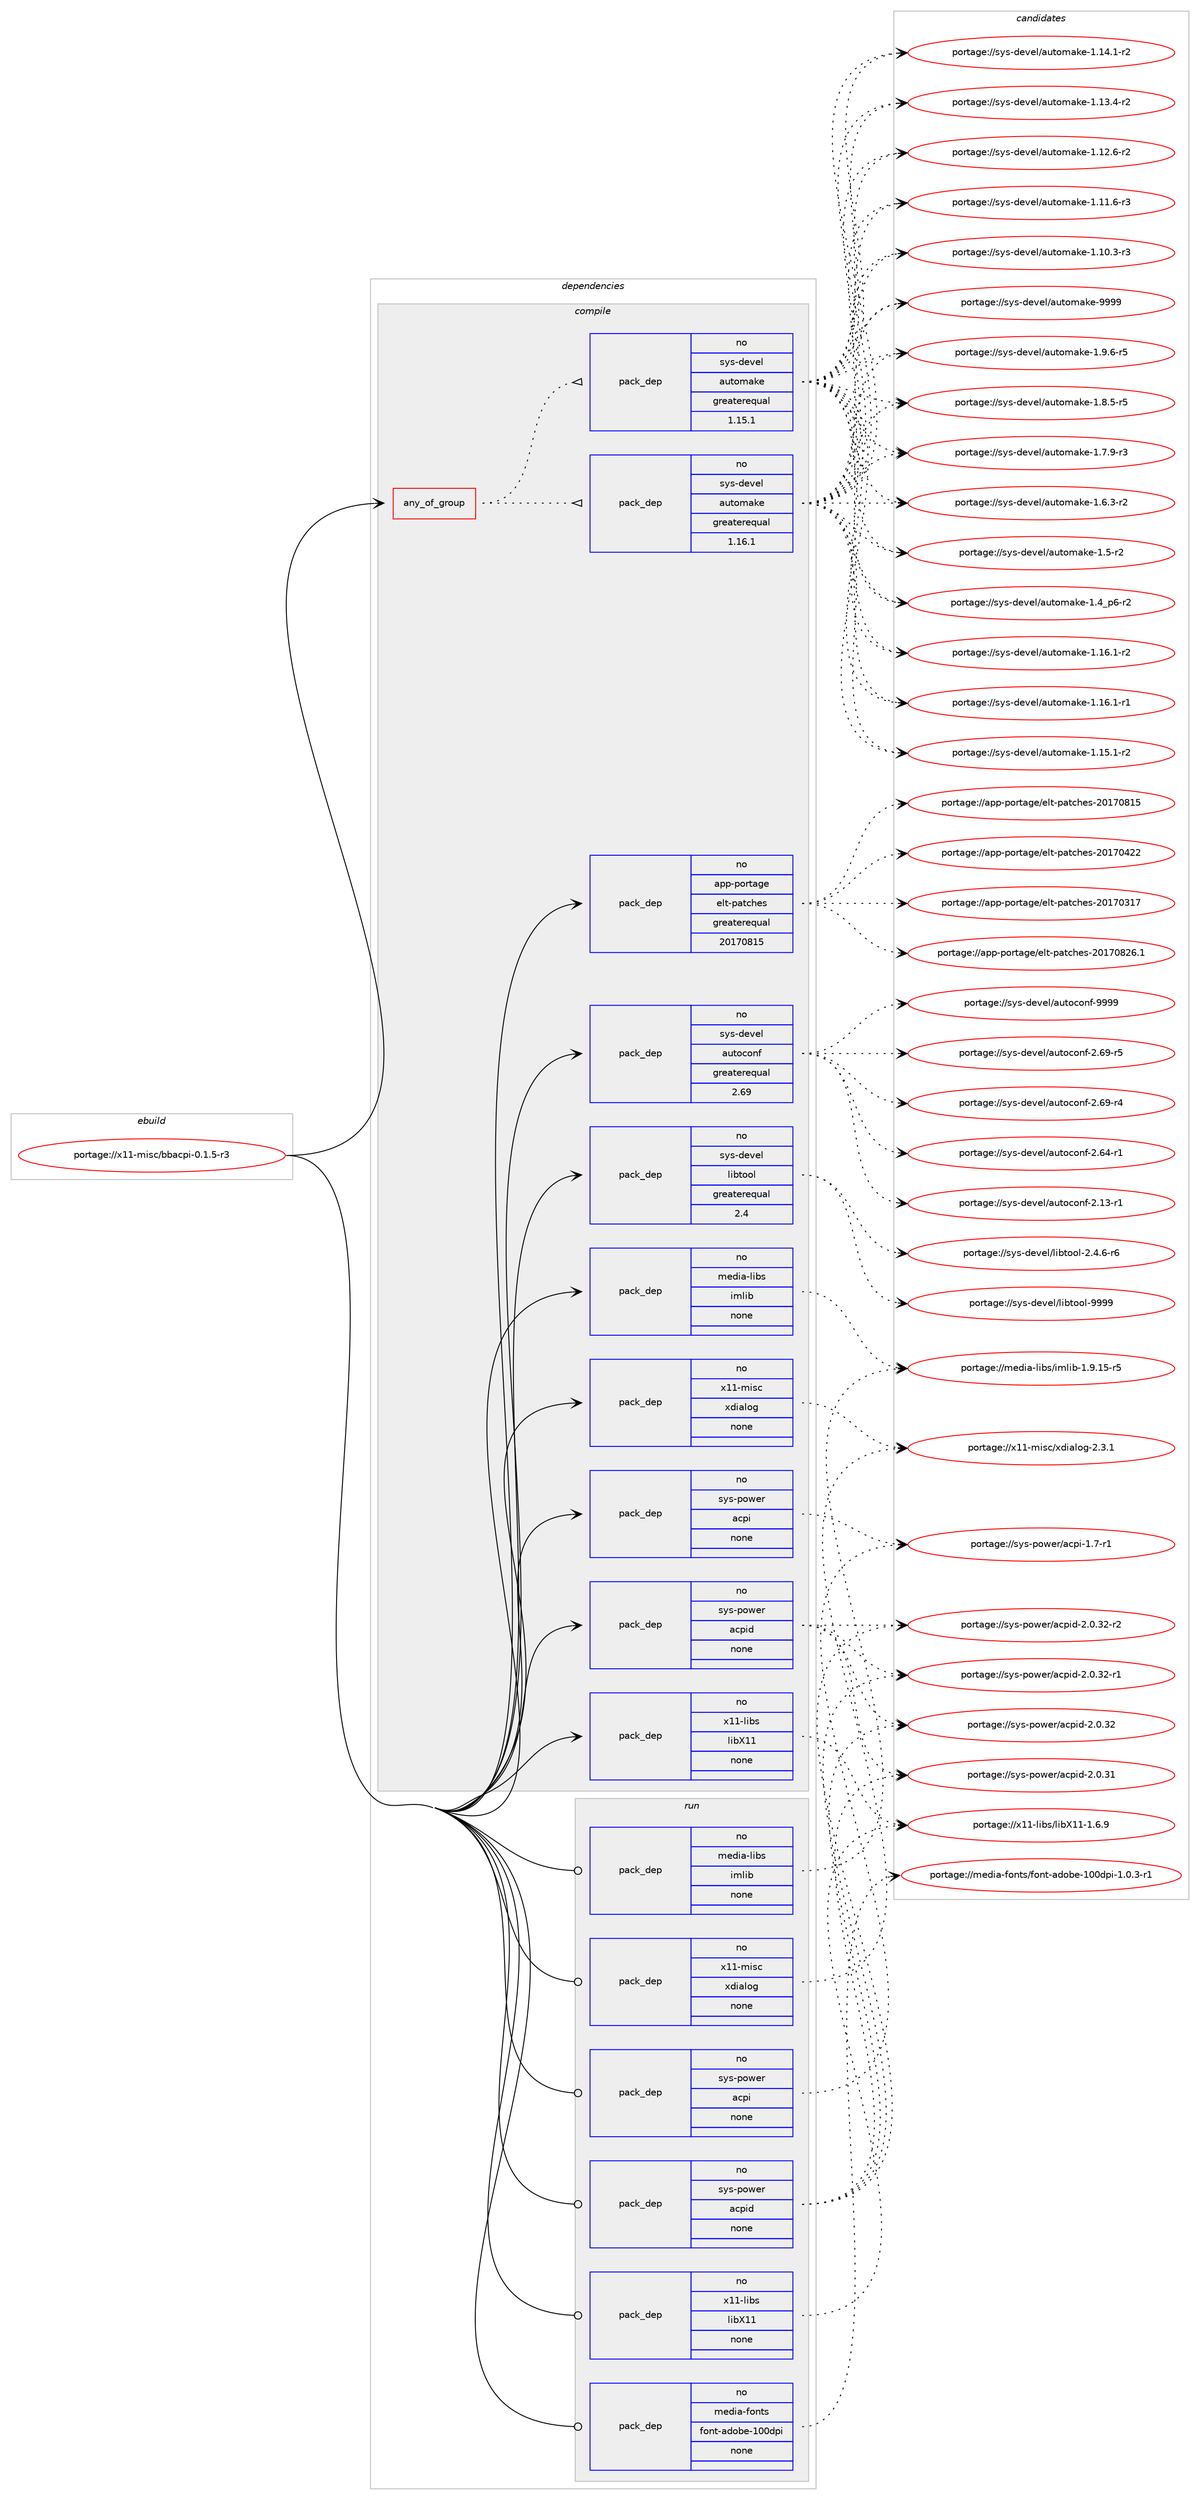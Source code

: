 digraph prolog {

# *************
# Graph options
# *************

newrank=true;
concentrate=true;
compound=true;
graph [rankdir=LR,fontname=Helvetica,fontsize=10,ranksep=1.5];#, ranksep=2.5, nodesep=0.2];
edge  [arrowhead=vee];
node  [fontname=Helvetica,fontsize=10];

# **********
# The ebuild
# **********

subgraph cluster_leftcol {
color=gray;
rank=same;
label=<<i>ebuild</i>>;
id [label="portage://x11-misc/bbacpi-0.1.5-r3", color=red, width=4, href="../x11-misc/bbacpi-0.1.5-r3.svg"];
}

# ****************
# The dependencies
# ****************

subgraph cluster_midcol {
color=gray;
label=<<i>dependencies</i>>;
subgraph cluster_compile {
fillcolor="#eeeeee";
style=filled;
label=<<i>compile</i>>;
subgraph any185 {
dependency11898 [label=<<TABLE BORDER="0" CELLBORDER="1" CELLSPACING="0" CELLPADDING="4"><TR><TD CELLPADDING="10">any_of_group</TD></TR></TABLE>>, shape=none, color=red];subgraph pack10179 {
dependency11899 [label=<<TABLE BORDER="0" CELLBORDER="1" CELLSPACING="0" CELLPADDING="4" WIDTH="220"><TR><TD ROWSPAN="6" CELLPADDING="30">pack_dep</TD></TR><TR><TD WIDTH="110">no</TD></TR><TR><TD>sys-devel</TD></TR><TR><TD>automake</TD></TR><TR><TD>greaterequal</TD></TR><TR><TD>1.16.1</TD></TR></TABLE>>, shape=none, color=blue];
}
dependency11898:e -> dependency11899:w [weight=20,style="dotted",arrowhead="oinv"];
subgraph pack10180 {
dependency11900 [label=<<TABLE BORDER="0" CELLBORDER="1" CELLSPACING="0" CELLPADDING="4" WIDTH="220"><TR><TD ROWSPAN="6" CELLPADDING="30">pack_dep</TD></TR><TR><TD WIDTH="110">no</TD></TR><TR><TD>sys-devel</TD></TR><TR><TD>automake</TD></TR><TR><TD>greaterequal</TD></TR><TR><TD>1.15.1</TD></TR></TABLE>>, shape=none, color=blue];
}
dependency11898:e -> dependency11900:w [weight=20,style="dotted",arrowhead="oinv"];
}
id:e -> dependency11898:w [weight=20,style="solid",arrowhead="vee"];
subgraph pack10181 {
dependency11901 [label=<<TABLE BORDER="0" CELLBORDER="1" CELLSPACING="0" CELLPADDING="4" WIDTH="220"><TR><TD ROWSPAN="6" CELLPADDING="30">pack_dep</TD></TR><TR><TD WIDTH="110">no</TD></TR><TR><TD>app-portage</TD></TR><TR><TD>elt-patches</TD></TR><TR><TD>greaterequal</TD></TR><TR><TD>20170815</TD></TR></TABLE>>, shape=none, color=blue];
}
id:e -> dependency11901:w [weight=20,style="solid",arrowhead="vee"];
subgraph pack10182 {
dependency11902 [label=<<TABLE BORDER="0" CELLBORDER="1" CELLSPACING="0" CELLPADDING="4" WIDTH="220"><TR><TD ROWSPAN="6" CELLPADDING="30">pack_dep</TD></TR><TR><TD WIDTH="110">no</TD></TR><TR><TD>media-libs</TD></TR><TR><TD>imlib</TD></TR><TR><TD>none</TD></TR><TR><TD></TD></TR></TABLE>>, shape=none, color=blue];
}
id:e -> dependency11902:w [weight=20,style="solid",arrowhead="vee"];
subgraph pack10183 {
dependency11903 [label=<<TABLE BORDER="0" CELLBORDER="1" CELLSPACING="0" CELLPADDING="4" WIDTH="220"><TR><TD ROWSPAN="6" CELLPADDING="30">pack_dep</TD></TR><TR><TD WIDTH="110">no</TD></TR><TR><TD>sys-devel</TD></TR><TR><TD>autoconf</TD></TR><TR><TD>greaterequal</TD></TR><TR><TD>2.69</TD></TR></TABLE>>, shape=none, color=blue];
}
id:e -> dependency11903:w [weight=20,style="solid",arrowhead="vee"];
subgraph pack10184 {
dependency11904 [label=<<TABLE BORDER="0" CELLBORDER="1" CELLSPACING="0" CELLPADDING="4" WIDTH="220"><TR><TD ROWSPAN="6" CELLPADDING="30">pack_dep</TD></TR><TR><TD WIDTH="110">no</TD></TR><TR><TD>sys-devel</TD></TR><TR><TD>libtool</TD></TR><TR><TD>greaterequal</TD></TR><TR><TD>2.4</TD></TR></TABLE>>, shape=none, color=blue];
}
id:e -> dependency11904:w [weight=20,style="solid",arrowhead="vee"];
subgraph pack10185 {
dependency11905 [label=<<TABLE BORDER="0" CELLBORDER="1" CELLSPACING="0" CELLPADDING="4" WIDTH="220"><TR><TD ROWSPAN="6" CELLPADDING="30">pack_dep</TD></TR><TR><TD WIDTH="110">no</TD></TR><TR><TD>sys-power</TD></TR><TR><TD>acpi</TD></TR><TR><TD>none</TD></TR><TR><TD></TD></TR></TABLE>>, shape=none, color=blue];
}
id:e -> dependency11905:w [weight=20,style="solid",arrowhead="vee"];
subgraph pack10186 {
dependency11906 [label=<<TABLE BORDER="0" CELLBORDER="1" CELLSPACING="0" CELLPADDING="4" WIDTH="220"><TR><TD ROWSPAN="6" CELLPADDING="30">pack_dep</TD></TR><TR><TD WIDTH="110">no</TD></TR><TR><TD>sys-power</TD></TR><TR><TD>acpid</TD></TR><TR><TD>none</TD></TR><TR><TD></TD></TR></TABLE>>, shape=none, color=blue];
}
id:e -> dependency11906:w [weight=20,style="solid",arrowhead="vee"];
subgraph pack10187 {
dependency11907 [label=<<TABLE BORDER="0" CELLBORDER="1" CELLSPACING="0" CELLPADDING="4" WIDTH="220"><TR><TD ROWSPAN="6" CELLPADDING="30">pack_dep</TD></TR><TR><TD WIDTH="110">no</TD></TR><TR><TD>x11-libs</TD></TR><TR><TD>libX11</TD></TR><TR><TD>none</TD></TR><TR><TD></TD></TR></TABLE>>, shape=none, color=blue];
}
id:e -> dependency11907:w [weight=20,style="solid",arrowhead="vee"];
subgraph pack10188 {
dependency11908 [label=<<TABLE BORDER="0" CELLBORDER="1" CELLSPACING="0" CELLPADDING="4" WIDTH="220"><TR><TD ROWSPAN="6" CELLPADDING="30">pack_dep</TD></TR><TR><TD WIDTH="110">no</TD></TR><TR><TD>x11-misc</TD></TR><TR><TD>xdialog</TD></TR><TR><TD>none</TD></TR><TR><TD></TD></TR></TABLE>>, shape=none, color=blue];
}
id:e -> dependency11908:w [weight=20,style="solid",arrowhead="vee"];
}
subgraph cluster_compileandrun {
fillcolor="#eeeeee";
style=filled;
label=<<i>compile and run</i>>;
}
subgraph cluster_run {
fillcolor="#eeeeee";
style=filled;
label=<<i>run</i>>;
subgraph pack10189 {
dependency11909 [label=<<TABLE BORDER="0" CELLBORDER="1" CELLSPACING="0" CELLPADDING="4" WIDTH="220"><TR><TD ROWSPAN="6" CELLPADDING="30">pack_dep</TD></TR><TR><TD WIDTH="110">no</TD></TR><TR><TD>media-fonts</TD></TR><TR><TD>font-adobe-100dpi</TD></TR><TR><TD>none</TD></TR><TR><TD></TD></TR></TABLE>>, shape=none, color=blue];
}
id:e -> dependency11909:w [weight=20,style="solid",arrowhead="odot"];
subgraph pack10190 {
dependency11910 [label=<<TABLE BORDER="0" CELLBORDER="1" CELLSPACING="0" CELLPADDING="4" WIDTH="220"><TR><TD ROWSPAN="6" CELLPADDING="30">pack_dep</TD></TR><TR><TD WIDTH="110">no</TD></TR><TR><TD>media-libs</TD></TR><TR><TD>imlib</TD></TR><TR><TD>none</TD></TR><TR><TD></TD></TR></TABLE>>, shape=none, color=blue];
}
id:e -> dependency11910:w [weight=20,style="solid",arrowhead="odot"];
subgraph pack10191 {
dependency11911 [label=<<TABLE BORDER="0" CELLBORDER="1" CELLSPACING="0" CELLPADDING="4" WIDTH="220"><TR><TD ROWSPAN="6" CELLPADDING="30">pack_dep</TD></TR><TR><TD WIDTH="110">no</TD></TR><TR><TD>sys-power</TD></TR><TR><TD>acpi</TD></TR><TR><TD>none</TD></TR><TR><TD></TD></TR></TABLE>>, shape=none, color=blue];
}
id:e -> dependency11911:w [weight=20,style="solid",arrowhead="odot"];
subgraph pack10192 {
dependency11912 [label=<<TABLE BORDER="0" CELLBORDER="1" CELLSPACING="0" CELLPADDING="4" WIDTH="220"><TR><TD ROWSPAN="6" CELLPADDING="30">pack_dep</TD></TR><TR><TD WIDTH="110">no</TD></TR><TR><TD>sys-power</TD></TR><TR><TD>acpid</TD></TR><TR><TD>none</TD></TR><TR><TD></TD></TR></TABLE>>, shape=none, color=blue];
}
id:e -> dependency11912:w [weight=20,style="solid",arrowhead="odot"];
subgraph pack10193 {
dependency11913 [label=<<TABLE BORDER="0" CELLBORDER="1" CELLSPACING="0" CELLPADDING="4" WIDTH="220"><TR><TD ROWSPAN="6" CELLPADDING="30">pack_dep</TD></TR><TR><TD WIDTH="110">no</TD></TR><TR><TD>x11-libs</TD></TR><TR><TD>libX11</TD></TR><TR><TD>none</TD></TR><TR><TD></TD></TR></TABLE>>, shape=none, color=blue];
}
id:e -> dependency11913:w [weight=20,style="solid",arrowhead="odot"];
subgraph pack10194 {
dependency11914 [label=<<TABLE BORDER="0" CELLBORDER="1" CELLSPACING="0" CELLPADDING="4" WIDTH="220"><TR><TD ROWSPAN="6" CELLPADDING="30">pack_dep</TD></TR><TR><TD WIDTH="110">no</TD></TR><TR><TD>x11-misc</TD></TR><TR><TD>xdialog</TD></TR><TR><TD>none</TD></TR><TR><TD></TD></TR></TABLE>>, shape=none, color=blue];
}
id:e -> dependency11914:w [weight=20,style="solid",arrowhead="odot"];
}
}

# **************
# The candidates
# **************

subgraph cluster_choices {
rank=same;
color=gray;
label=<<i>candidates</i>>;

subgraph choice10179 {
color=black;
nodesep=1;
choice115121115451001011181011084797117116111109971071014557575757 [label="portage://sys-devel/automake-9999", color=red, width=4,href="../sys-devel/automake-9999.svg"];
choice115121115451001011181011084797117116111109971071014549465746544511453 [label="portage://sys-devel/automake-1.9.6-r5", color=red, width=4,href="../sys-devel/automake-1.9.6-r5.svg"];
choice115121115451001011181011084797117116111109971071014549465646534511453 [label="portage://sys-devel/automake-1.8.5-r5", color=red, width=4,href="../sys-devel/automake-1.8.5-r5.svg"];
choice115121115451001011181011084797117116111109971071014549465546574511451 [label="portage://sys-devel/automake-1.7.9-r3", color=red, width=4,href="../sys-devel/automake-1.7.9-r3.svg"];
choice115121115451001011181011084797117116111109971071014549465446514511450 [label="portage://sys-devel/automake-1.6.3-r2", color=red, width=4,href="../sys-devel/automake-1.6.3-r2.svg"];
choice11512111545100101118101108479711711611110997107101454946534511450 [label="portage://sys-devel/automake-1.5-r2", color=red, width=4,href="../sys-devel/automake-1.5-r2.svg"];
choice115121115451001011181011084797117116111109971071014549465295112544511450 [label="portage://sys-devel/automake-1.4_p6-r2", color=red, width=4,href="../sys-devel/automake-1.4_p6-r2.svg"];
choice11512111545100101118101108479711711611110997107101454946495446494511450 [label="portage://sys-devel/automake-1.16.1-r2", color=red, width=4,href="../sys-devel/automake-1.16.1-r2.svg"];
choice11512111545100101118101108479711711611110997107101454946495446494511449 [label="portage://sys-devel/automake-1.16.1-r1", color=red, width=4,href="../sys-devel/automake-1.16.1-r1.svg"];
choice11512111545100101118101108479711711611110997107101454946495346494511450 [label="portage://sys-devel/automake-1.15.1-r2", color=red, width=4,href="../sys-devel/automake-1.15.1-r2.svg"];
choice11512111545100101118101108479711711611110997107101454946495246494511450 [label="portage://sys-devel/automake-1.14.1-r2", color=red, width=4,href="../sys-devel/automake-1.14.1-r2.svg"];
choice11512111545100101118101108479711711611110997107101454946495146524511450 [label="portage://sys-devel/automake-1.13.4-r2", color=red, width=4,href="../sys-devel/automake-1.13.4-r2.svg"];
choice11512111545100101118101108479711711611110997107101454946495046544511450 [label="portage://sys-devel/automake-1.12.6-r2", color=red, width=4,href="../sys-devel/automake-1.12.6-r2.svg"];
choice11512111545100101118101108479711711611110997107101454946494946544511451 [label="portage://sys-devel/automake-1.11.6-r3", color=red, width=4,href="../sys-devel/automake-1.11.6-r3.svg"];
choice11512111545100101118101108479711711611110997107101454946494846514511451 [label="portage://sys-devel/automake-1.10.3-r3", color=red, width=4,href="../sys-devel/automake-1.10.3-r3.svg"];
dependency11899:e -> choice115121115451001011181011084797117116111109971071014557575757:w [style=dotted,weight="100"];
dependency11899:e -> choice115121115451001011181011084797117116111109971071014549465746544511453:w [style=dotted,weight="100"];
dependency11899:e -> choice115121115451001011181011084797117116111109971071014549465646534511453:w [style=dotted,weight="100"];
dependency11899:e -> choice115121115451001011181011084797117116111109971071014549465546574511451:w [style=dotted,weight="100"];
dependency11899:e -> choice115121115451001011181011084797117116111109971071014549465446514511450:w [style=dotted,weight="100"];
dependency11899:e -> choice11512111545100101118101108479711711611110997107101454946534511450:w [style=dotted,weight="100"];
dependency11899:e -> choice115121115451001011181011084797117116111109971071014549465295112544511450:w [style=dotted,weight="100"];
dependency11899:e -> choice11512111545100101118101108479711711611110997107101454946495446494511450:w [style=dotted,weight="100"];
dependency11899:e -> choice11512111545100101118101108479711711611110997107101454946495446494511449:w [style=dotted,weight="100"];
dependency11899:e -> choice11512111545100101118101108479711711611110997107101454946495346494511450:w [style=dotted,weight="100"];
dependency11899:e -> choice11512111545100101118101108479711711611110997107101454946495246494511450:w [style=dotted,weight="100"];
dependency11899:e -> choice11512111545100101118101108479711711611110997107101454946495146524511450:w [style=dotted,weight="100"];
dependency11899:e -> choice11512111545100101118101108479711711611110997107101454946495046544511450:w [style=dotted,weight="100"];
dependency11899:e -> choice11512111545100101118101108479711711611110997107101454946494946544511451:w [style=dotted,weight="100"];
dependency11899:e -> choice11512111545100101118101108479711711611110997107101454946494846514511451:w [style=dotted,weight="100"];
}
subgraph choice10180 {
color=black;
nodesep=1;
choice115121115451001011181011084797117116111109971071014557575757 [label="portage://sys-devel/automake-9999", color=red, width=4,href="../sys-devel/automake-9999.svg"];
choice115121115451001011181011084797117116111109971071014549465746544511453 [label="portage://sys-devel/automake-1.9.6-r5", color=red, width=4,href="../sys-devel/automake-1.9.6-r5.svg"];
choice115121115451001011181011084797117116111109971071014549465646534511453 [label="portage://sys-devel/automake-1.8.5-r5", color=red, width=4,href="../sys-devel/automake-1.8.5-r5.svg"];
choice115121115451001011181011084797117116111109971071014549465546574511451 [label="portage://sys-devel/automake-1.7.9-r3", color=red, width=4,href="../sys-devel/automake-1.7.9-r3.svg"];
choice115121115451001011181011084797117116111109971071014549465446514511450 [label="portage://sys-devel/automake-1.6.3-r2", color=red, width=4,href="../sys-devel/automake-1.6.3-r2.svg"];
choice11512111545100101118101108479711711611110997107101454946534511450 [label="portage://sys-devel/automake-1.5-r2", color=red, width=4,href="../sys-devel/automake-1.5-r2.svg"];
choice115121115451001011181011084797117116111109971071014549465295112544511450 [label="portage://sys-devel/automake-1.4_p6-r2", color=red, width=4,href="../sys-devel/automake-1.4_p6-r2.svg"];
choice11512111545100101118101108479711711611110997107101454946495446494511450 [label="portage://sys-devel/automake-1.16.1-r2", color=red, width=4,href="../sys-devel/automake-1.16.1-r2.svg"];
choice11512111545100101118101108479711711611110997107101454946495446494511449 [label="portage://sys-devel/automake-1.16.1-r1", color=red, width=4,href="../sys-devel/automake-1.16.1-r1.svg"];
choice11512111545100101118101108479711711611110997107101454946495346494511450 [label="portage://sys-devel/automake-1.15.1-r2", color=red, width=4,href="../sys-devel/automake-1.15.1-r2.svg"];
choice11512111545100101118101108479711711611110997107101454946495246494511450 [label="portage://sys-devel/automake-1.14.1-r2", color=red, width=4,href="../sys-devel/automake-1.14.1-r2.svg"];
choice11512111545100101118101108479711711611110997107101454946495146524511450 [label="portage://sys-devel/automake-1.13.4-r2", color=red, width=4,href="../sys-devel/automake-1.13.4-r2.svg"];
choice11512111545100101118101108479711711611110997107101454946495046544511450 [label="portage://sys-devel/automake-1.12.6-r2", color=red, width=4,href="../sys-devel/automake-1.12.6-r2.svg"];
choice11512111545100101118101108479711711611110997107101454946494946544511451 [label="portage://sys-devel/automake-1.11.6-r3", color=red, width=4,href="../sys-devel/automake-1.11.6-r3.svg"];
choice11512111545100101118101108479711711611110997107101454946494846514511451 [label="portage://sys-devel/automake-1.10.3-r3", color=red, width=4,href="../sys-devel/automake-1.10.3-r3.svg"];
dependency11900:e -> choice115121115451001011181011084797117116111109971071014557575757:w [style=dotted,weight="100"];
dependency11900:e -> choice115121115451001011181011084797117116111109971071014549465746544511453:w [style=dotted,weight="100"];
dependency11900:e -> choice115121115451001011181011084797117116111109971071014549465646534511453:w [style=dotted,weight="100"];
dependency11900:e -> choice115121115451001011181011084797117116111109971071014549465546574511451:w [style=dotted,weight="100"];
dependency11900:e -> choice115121115451001011181011084797117116111109971071014549465446514511450:w [style=dotted,weight="100"];
dependency11900:e -> choice11512111545100101118101108479711711611110997107101454946534511450:w [style=dotted,weight="100"];
dependency11900:e -> choice115121115451001011181011084797117116111109971071014549465295112544511450:w [style=dotted,weight="100"];
dependency11900:e -> choice11512111545100101118101108479711711611110997107101454946495446494511450:w [style=dotted,weight="100"];
dependency11900:e -> choice11512111545100101118101108479711711611110997107101454946495446494511449:w [style=dotted,weight="100"];
dependency11900:e -> choice11512111545100101118101108479711711611110997107101454946495346494511450:w [style=dotted,weight="100"];
dependency11900:e -> choice11512111545100101118101108479711711611110997107101454946495246494511450:w [style=dotted,weight="100"];
dependency11900:e -> choice11512111545100101118101108479711711611110997107101454946495146524511450:w [style=dotted,weight="100"];
dependency11900:e -> choice11512111545100101118101108479711711611110997107101454946495046544511450:w [style=dotted,weight="100"];
dependency11900:e -> choice11512111545100101118101108479711711611110997107101454946494946544511451:w [style=dotted,weight="100"];
dependency11900:e -> choice11512111545100101118101108479711711611110997107101454946494846514511451:w [style=dotted,weight="100"];
}
subgraph choice10181 {
color=black;
nodesep=1;
choice971121124511211111411697103101471011081164511297116991041011154550484955485650544649 [label="portage://app-portage/elt-patches-20170826.1", color=red, width=4,href="../app-portage/elt-patches-20170826.1.svg"];
choice97112112451121111141169710310147101108116451129711699104101115455048495548564953 [label="portage://app-portage/elt-patches-20170815", color=red, width=4,href="../app-portage/elt-patches-20170815.svg"];
choice97112112451121111141169710310147101108116451129711699104101115455048495548525050 [label="portage://app-portage/elt-patches-20170422", color=red, width=4,href="../app-portage/elt-patches-20170422.svg"];
choice97112112451121111141169710310147101108116451129711699104101115455048495548514955 [label="portage://app-portage/elt-patches-20170317", color=red, width=4,href="../app-portage/elt-patches-20170317.svg"];
dependency11901:e -> choice971121124511211111411697103101471011081164511297116991041011154550484955485650544649:w [style=dotted,weight="100"];
dependency11901:e -> choice97112112451121111141169710310147101108116451129711699104101115455048495548564953:w [style=dotted,weight="100"];
dependency11901:e -> choice97112112451121111141169710310147101108116451129711699104101115455048495548525050:w [style=dotted,weight="100"];
dependency11901:e -> choice97112112451121111141169710310147101108116451129711699104101115455048495548514955:w [style=dotted,weight="100"];
}
subgraph choice10182 {
color=black;
nodesep=1;
choice1091011001059745108105981154710510910810598454946574649534511453 [label="portage://media-libs/imlib-1.9.15-r5", color=red, width=4,href="../media-libs/imlib-1.9.15-r5.svg"];
dependency11902:e -> choice1091011001059745108105981154710510910810598454946574649534511453:w [style=dotted,weight="100"];
}
subgraph choice10183 {
color=black;
nodesep=1;
choice115121115451001011181011084797117116111991111101024557575757 [label="portage://sys-devel/autoconf-9999", color=red, width=4,href="../sys-devel/autoconf-9999.svg"];
choice1151211154510010111810110847971171161119911111010245504654574511453 [label="portage://sys-devel/autoconf-2.69-r5", color=red, width=4,href="../sys-devel/autoconf-2.69-r5.svg"];
choice1151211154510010111810110847971171161119911111010245504654574511452 [label="portage://sys-devel/autoconf-2.69-r4", color=red, width=4,href="../sys-devel/autoconf-2.69-r4.svg"];
choice1151211154510010111810110847971171161119911111010245504654524511449 [label="portage://sys-devel/autoconf-2.64-r1", color=red, width=4,href="../sys-devel/autoconf-2.64-r1.svg"];
choice1151211154510010111810110847971171161119911111010245504649514511449 [label="portage://sys-devel/autoconf-2.13-r1", color=red, width=4,href="../sys-devel/autoconf-2.13-r1.svg"];
dependency11903:e -> choice115121115451001011181011084797117116111991111101024557575757:w [style=dotted,weight="100"];
dependency11903:e -> choice1151211154510010111810110847971171161119911111010245504654574511453:w [style=dotted,weight="100"];
dependency11903:e -> choice1151211154510010111810110847971171161119911111010245504654574511452:w [style=dotted,weight="100"];
dependency11903:e -> choice1151211154510010111810110847971171161119911111010245504654524511449:w [style=dotted,weight="100"];
dependency11903:e -> choice1151211154510010111810110847971171161119911111010245504649514511449:w [style=dotted,weight="100"];
}
subgraph choice10184 {
color=black;
nodesep=1;
choice1151211154510010111810110847108105981161111111084557575757 [label="portage://sys-devel/libtool-9999", color=red, width=4,href="../sys-devel/libtool-9999.svg"];
choice1151211154510010111810110847108105981161111111084550465246544511454 [label="portage://sys-devel/libtool-2.4.6-r6", color=red, width=4,href="../sys-devel/libtool-2.4.6-r6.svg"];
dependency11904:e -> choice1151211154510010111810110847108105981161111111084557575757:w [style=dotted,weight="100"];
dependency11904:e -> choice1151211154510010111810110847108105981161111111084550465246544511454:w [style=dotted,weight="100"];
}
subgraph choice10185 {
color=black;
nodesep=1;
choice11512111545112111119101114479799112105454946554511449 [label="portage://sys-power/acpi-1.7-r1", color=red, width=4,href="../sys-power/acpi-1.7-r1.svg"];
dependency11905:e -> choice11512111545112111119101114479799112105454946554511449:w [style=dotted,weight="100"];
}
subgraph choice10186 {
color=black;
nodesep=1;
choice11512111545112111119101114479799112105100455046484651504511450 [label="portage://sys-power/acpid-2.0.32-r2", color=red, width=4,href="../sys-power/acpid-2.0.32-r2.svg"];
choice11512111545112111119101114479799112105100455046484651504511449 [label="portage://sys-power/acpid-2.0.32-r1", color=red, width=4,href="../sys-power/acpid-2.0.32-r1.svg"];
choice1151211154511211111910111447979911210510045504648465150 [label="portage://sys-power/acpid-2.0.32", color=red, width=4,href="../sys-power/acpid-2.0.32.svg"];
choice1151211154511211111910111447979911210510045504648465149 [label="portage://sys-power/acpid-2.0.31", color=red, width=4,href="../sys-power/acpid-2.0.31.svg"];
dependency11906:e -> choice11512111545112111119101114479799112105100455046484651504511450:w [style=dotted,weight="100"];
dependency11906:e -> choice11512111545112111119101114479799112105100455046484651504511449:w [style=dotted,weight="100"];
dependency11906:e -> choice1151211154511211111910111447979911210510045504648465150:w [style=dotted,weight="100"];
dependency11906:e -> choice1151211154511211111910111447979911210510045504648465149:w [style=dotted,weight="100"];
}
subgraph choice10187 {
color=black;
nodesep=1;
choice120494945108105981154710810598884949454946544657 [label="portage://x11-libs/libX11-1.6.9", color=red, width=4,href="../x11-libs/libX11-1.6.9.svg"];
dependency11907:e -> choice120494945108105981154710810598884949454946544657:w [style=dotted,weight="100"];
}
subgraph choice10188 {
color=black;
nodesep=1;
choice120494945109105115994712010010597108111103455046514649 [label="portage://x11-misc/xdialog-2.3.1", color=red, width=4,href="../x11-misc/xdialog-2.3.1.svg"];
dependency11908:e -> choice120494945109105115994712010010597108111103455046514649:w [style=dotted,weight="100"];
}
subgraph choice10189 {
color=black;
nodesep=1;
choice109101100105974510211111011611547102111110116459710011198101454948481001121054549464846514511449 [label="portage://media-fonts/font-adobe-100dpi-1.0.3-r1", color=red, width=4,href="../media-fonts/font-adobe-100dpi-1.0.3-r1.svg"];
dependency11909:e -> choice109101100105974510211111011611547102111110116459710011198101454948481001121054549464846514511449:w [style=dotted,weight="100"];
}
subgraph choice10190 {
color=black;
nodesep=1;
choice1091011001059745108105981154710510910810598454946574649534511453 [label="portage://media-libs/imlib-1.9.15-r5", color=red, width=4,href="../media-libs/imlib-1.9.15-r5.svg"];
dependency11910:e -> choice1091011001059745108105981154710510910810598454946574649534511453:w [style=dotted,weight="100"];
}
subgraph choice10191 {
color=black;
nodesep=1;
choice11512111545112111119101114479799112105454946554511449 [label="portage://sys-power/acpi-1.7-r1", color=red, width=4,href="../sys-power/acpi-1.7-r1.svg"];
dependency11911:e -> choice11512111545112111119101114479799112105454946554511449:w [style=dotted,weight="100"];
}
subgraph choice10192 {
color=black;
nodesep=1;
choice11512111545112111119101114479799112105100455046484651504511450 [label="portage://sys-power/acpid-2.0.32-r2", color=red, width=4,href="../sys-power/acpid-2.0.32-r2.svg"];
choice11512111545112111119101114479799112105100455046484651504511449 [label="portage://sys-power/acpid-2.0.32-r1", color=red, width=4,href="../sys-power/acpid-2.0.32-r1.svg"];
choice1151211154511211111910111447979911210510045504648465150 [label="portage://sys-power/acpid-2.0.32", color=red, width=4,href="../sys-power/acpid-2.0.32.svg"];
choice1151211154511211111910111447979911210510045504648465149 [label="portage://sys-power/acpid-2.0.31", color=red, width=4,href="../sys-power/acpid-2.0.31.svg"];
dependency11912:e -> choice11512111545112111119101114479799112105100455046484651504511450:w [style=dotted,weight="100"];
dependency11912:e -> choice11512111545112111119101114479799112105100455046484651504511449:w [style=dotted,weight="100"];
dependency11912:e -> choice1151211154511211111910111447979911210510045504648465150:w [style=dotted,weight="100"];
dependency11912:e -> choice1151211154511211111910111447979911210510045504648465149:w [style=dotted,weight="100"];
}
subgraph choice10193 {
color=black;
nodesep=1;
choice120494945108105981154710810598884949454946544657 [label="portage://x11-libs/libX11-1.6.9", color=red, width=4,href="../x11-libs/libX11-1.6.9.svg"];
dependency11913:e -> choice120494945108105981154710810598884949454946544657:w [style=dotted,weight="100"];
}
subgraph choice10194 {
color=black;
nodesep=1;
choice120494945109105115994712010010597108111103455046514649 [label="portage://x11-misc/xdialog-2.3.1", color=red, width=4,href="../x11-misc/xdialog-2.3.1.svg"];
dependency11914:e -> choice120494945109105115994712010010597108111103455046514649:w [style=dotted,weight="100"];
}
}

}
